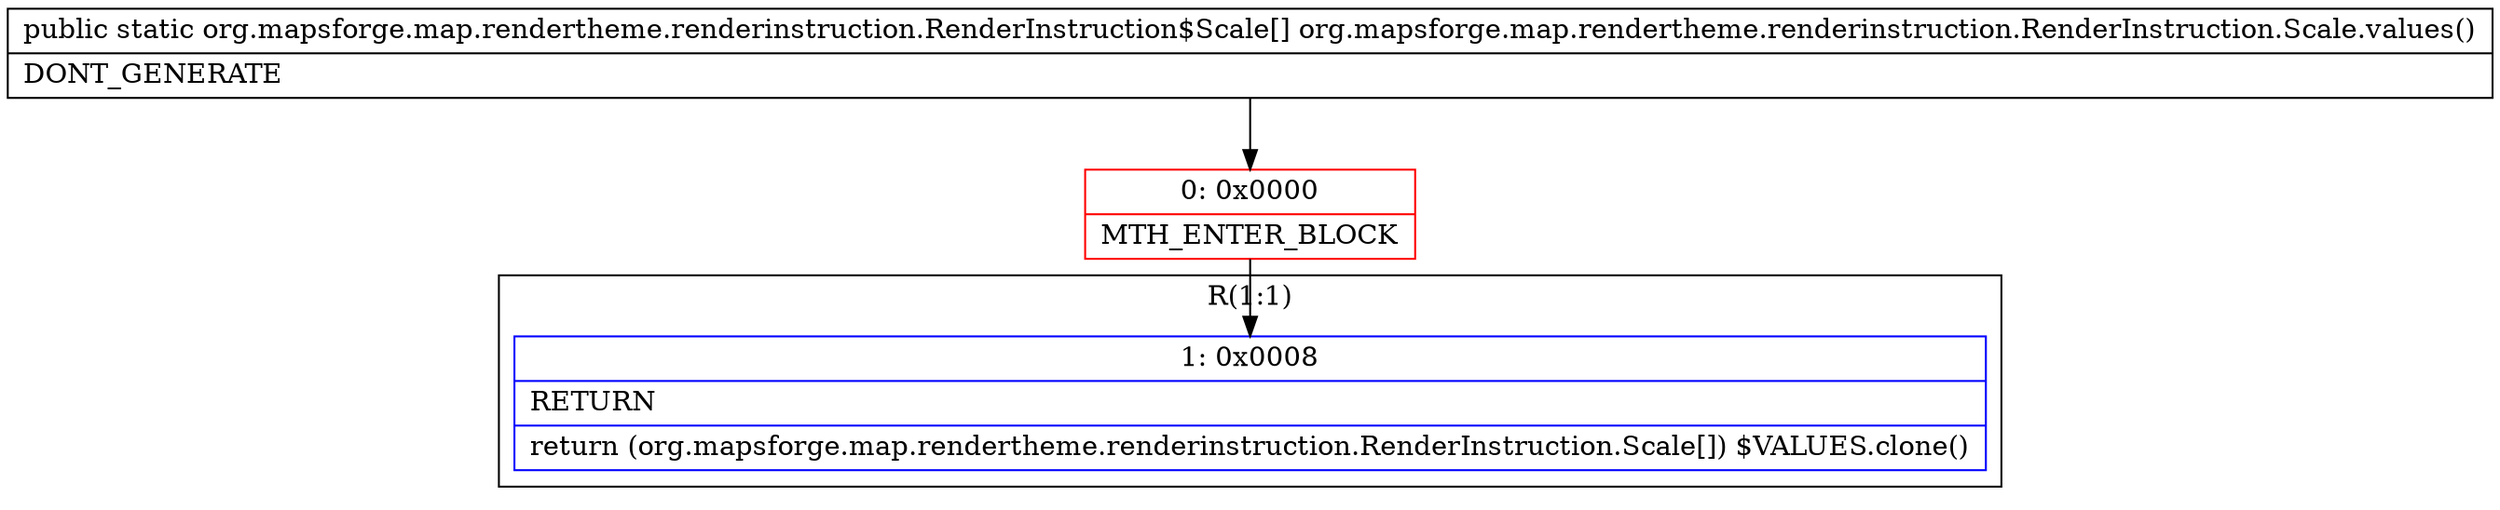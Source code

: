 digraph "CFG fororg.mapsforge.map.rendertheme.renderinstruction.RenderInstruction.Scale.values()[Lorg\/mapsforge\/map\/rendertheme\/renderinstruction\/RenderInstruction$Scale;" {
subgraph cluster_Region_296211800 {
label = "R(1:1)";
node [shape=record,color=blue];
Node_1 [shape=record,label="{1\:\ 0x0008|RETURN\l|return (org.mapsforge.map.rendertheme.renderinstruction.RenderInstruction.Scale[]) $VALUES.clone()\l}"];
}
Node_0 [shape=record,color=red,label="{0\:\ 0x0000|MTH_ENTER_BLOCK\l}"];
MethodNode[shape=record,label="{public static org.mapsforge.map.rendertheme.renderinstruction.RenderInstruction$Scale[] org.mapsforge.map.rendertheme.renderinstruction.RenderInstruction.Scale.values()  | DONT_GENERATE\l}"];
MethodNode -> Node_0;
Node_0 -> Node_1;
}

